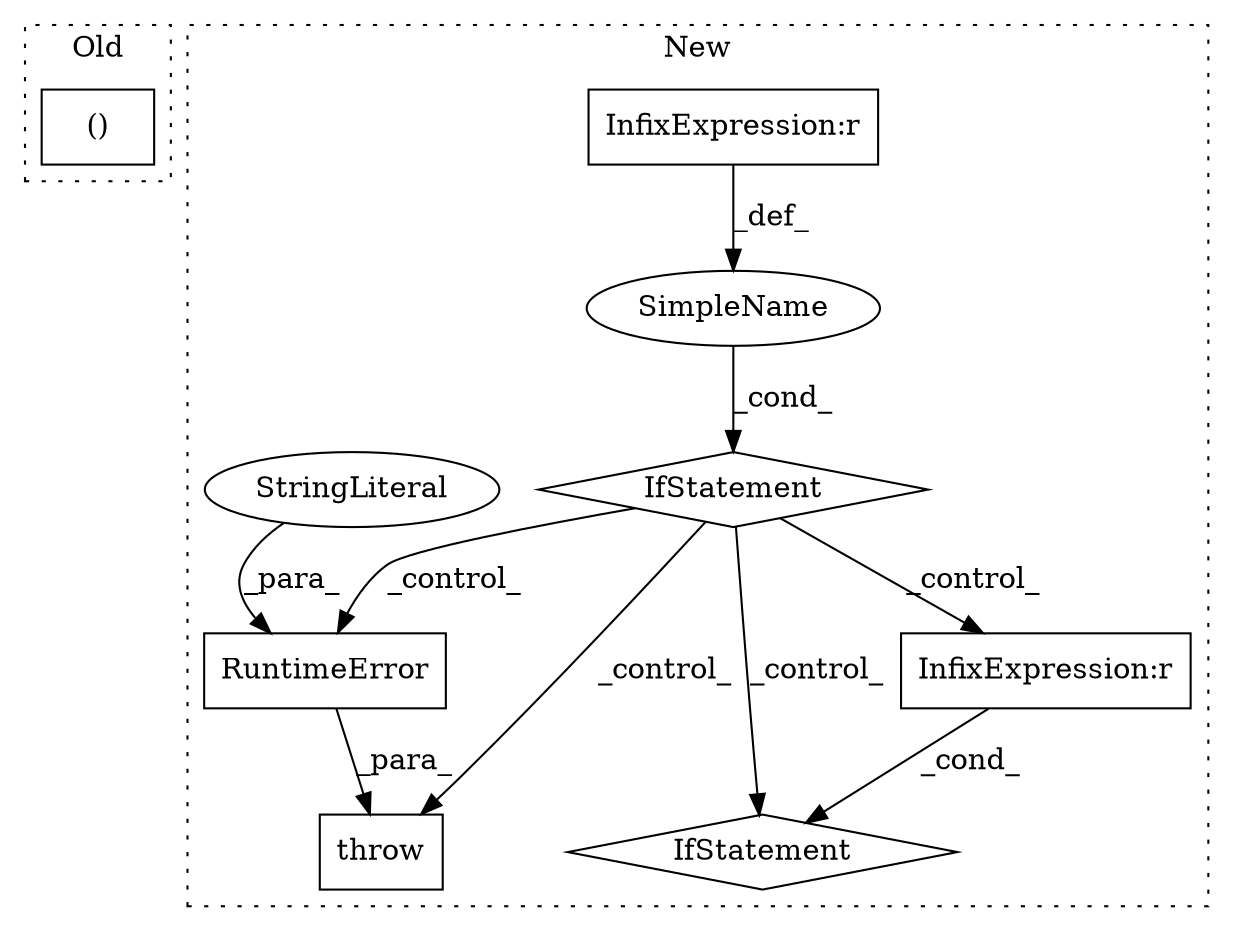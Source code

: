 digraph G {
subgraph cluster0 {
1 [label="()" a="106" s="1958" l="68" shape="box"];
label = "Old";
style="dotted";
}
subgraph cluster1 {
2 [label="RuntimeError" a="32" s="1410,1462" l="13,1" shape="box"];
3 [label="throw" a="53" s="1404" l="6" shape="box"];
4 [label="SimpleName" a="42" s="" l="" shape="ellipse"];
5 [label="IfStatement" a="25" s="1351,1367" l="4,2" shape="diamond"];
6 [label="StringLiteral" a="45" s="1423" l="39" shape="ellipse"];
7 [label="InfixExpression:r" a="27" s="1359" l="4" shape="box"];
8 [label="IfStatement" a="25" s="1526,1546" l="4,2" shape="diamond"];
9 [label="InfixExpression:r" a="27" s="1538" l="4" shape="box"];
label = "New";
style="dotted";
}
2 -> 3 [label="_para_"];
4 -> 5 [label="_cond_"];
5 -> 2 [label="_control_"];
5 -> 3 [label="_control_"];
5 -> 8 [label="_control_"];
5 -> 9 [label="_control_"];
6 -> 2 [label="_para_"];
7 -> 4 [label="_def_"];
9 -> 8 [label="_cond_"];
}